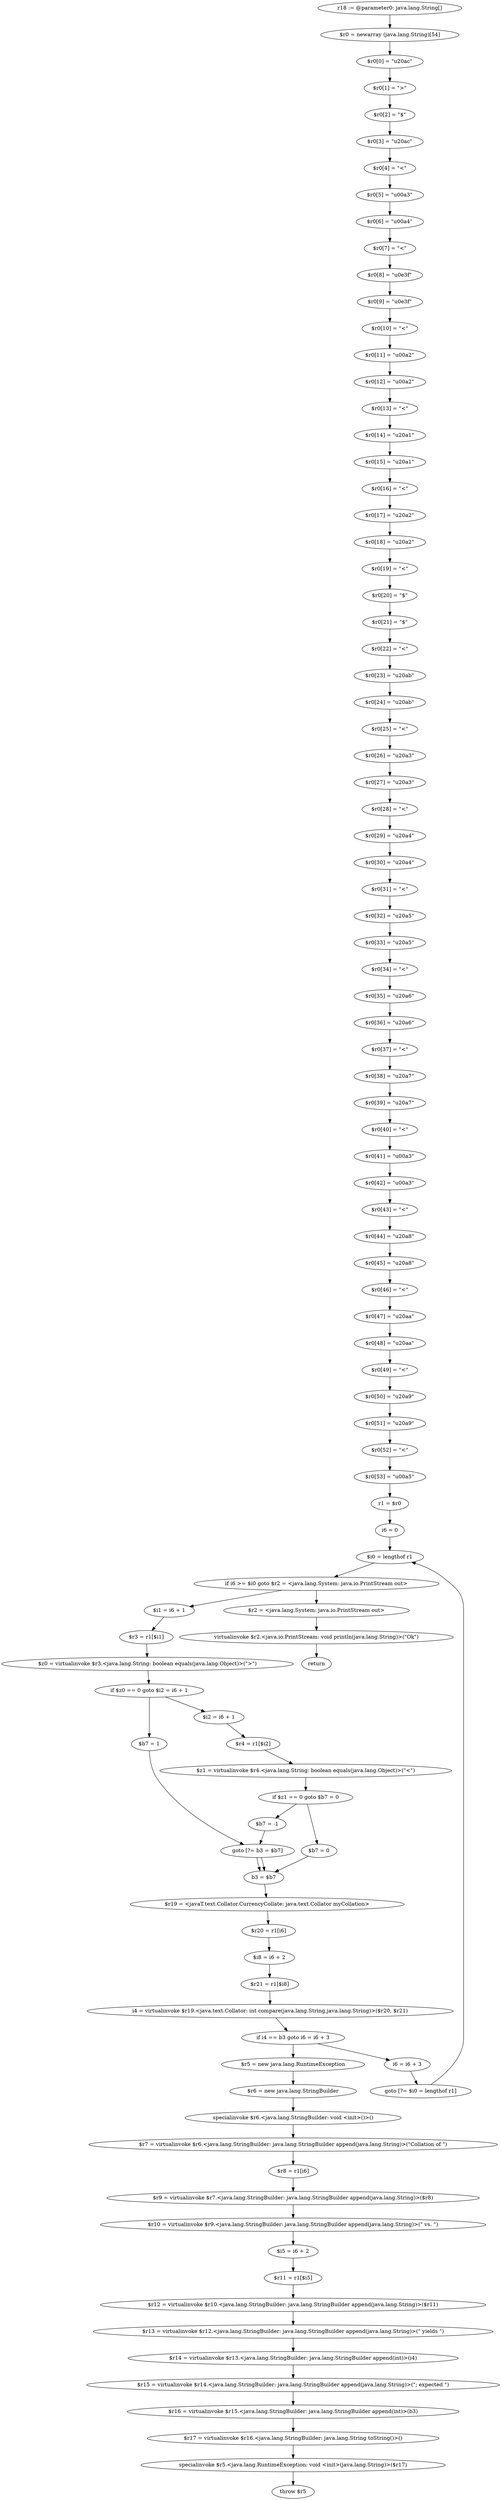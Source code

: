 digraph "unitGraph" {
    "r18 := @parameter0: java.lang.String[]"
    "$r0 = newarray (java.lang.String)[54]"
    "$r0[0] = \"\u20ac\""
    "$r0[1] = \">\""
    "$r0[2] = \"$\""
    "$r0[3] = \"\u20ac\""
    "$r0[4] = \"<\""
    "$r0[5] = \"\u00a3\""
    "$r0[6] = \"\u00a4\""
    "$r0[7] = \"<\""
    "$r0[8] = \"\u0e3f\""
    "$r0[9] = \"\u0e3f\""
    "$r0[10] = \"<\""
    "$r0[11] = \"\u00a2\""
    "$r0[12] = \"\u00a2\""
    "$r0[13] = \"<\""
    "$r0[14] = \"\u20a1\""
    "$r0[15] = \"\u20a1\""
    "$r0[16] = \"<\""
    "$r0[17] = \"\u20a2\""
    "$r0[18] = \"\u20a2\""
    "$r0[19] = \"<\""
    "$r0[20] = \"$\""
    "$r0[21] = \"$\""
    "$r0[22] = \"<\""
    "$r0[23] = \"\u20ab\""
    "$r0[24] = \"\u20ab\""
    "$r0[25] = \"<\""
    "$r0[26] = \"\u20a3\""
    "$r0[27] = \"\u20a3\""
    "$r0[28] = \"<\""
    "$r0[29] = \"\u20a4\""
    "$r0[30] = \"\u20a4\""
    "$r0[31] = \"<\""
    "$r0[32] = \"\u20a5\""
    "$r0[33] = \"\u20a5\""
    "$r0[34] = \"<\""
    "$r0[35] = \"\u20a6\""
    "$r0[36] = \"\u20a6\""
    "$r0[37] = \"<\""
    "$r0[38] = \"\u20a7\""
    "$r0[39] = \"\u20a7\""
    "$r0[40] = \"<\""
    "$r0[41] = \"\u00a3\""
    "$r0[42] = \"\u00a3\""
    "$r0[43] = \"<\""
    "$r0[44] = \"\u20a8\""
    "$r0[45] = \"\u20a8\""
    "$r0[46] = \"<\""
    "$r0[47] = \"\u20aa\""
    "$r0[48] = \"\u20aa\""
    "$r0[49] = \"<\""
    "$r0[50] = \"\u20a9\""
    "$r0[51] = \"\u20a9\""
    "$r0[52] = \"<\""
    "$r0[53] = \"\u00a5\""
    "r1 = $r0"
    "i6 = 0"
    "$i0 = lengthof r1"
    "if i6 >= $i0 goto $r2 = <java.lang.System: java.io.PrintStream out>"
    "$i1 = i6 + 1"
    "$r3 = r1[$i1]"
    "$z0 = virtualinvoke $r3.<java.lang.String: boolean equals(java.lang.Object)>(\">\")"
    "if $z0 == 0 goto $i2 = i6 + 1"
    "$b7 = 1"
    "goto [?= b3 = $b7]"
    "$i2 = i6 + 1"
    "$r4 = r1[$i2]"
    "$z1 = virtualinvoke $r4.<java.lang.String: boolean equals(java.lang.Object)>(\"<\")"
    "if $z1 == 0 goto $b7 = 0"
    "$b7 = -1"
    "$b7 = 0"
    "b3 = $b7"
    "$r19 = <javaT.text.Collator.CurrencyCollate: java.text.Collator myCollation>"
    "$r20 = r1[i6]"
    "$i8 = i6 + 2"
    "$r21 = r1[$i8]"
    "i4 = virtualinvoke $r19.<java.text.Collator: int compare(java.lang.String,java.lang.String)>($r20, $r21)"
    "if i4 == b3 goto i6 = i6 + 3"
    "$r5 = new java.lang.RuntimeException"
    "$r6 = new java.lang.StringBuilder"
    "specialinvoke $r6.<java.lang.StringBuilder: void <init>()>()"
    "$r7 = virtualinvoke $r6.<java.lang.StringBuilder: java.lang.StringBuilder append(java.lang.String)>(\"Collation of \")"
    "$r8 = r1[i6]"
    "$r9 = virtualinvoke $r7.<java.lang.StringBuilder: java.lang.StringBuilder append(java.lang.String)>($r8)"
    "$r10 = virtualinvoke $r9.<java.lang.StringBuilder: java.lang.StringBuilder append(java.lang.String)>(\" vs. \")"
    "$i5 = i6 + 2"
    "$r11 = r1[$i5]"
    "$r12 = virtualinvoke $r10.<java.lang.StringBuilder: java.lang.StringBuilder append(java.lang.String)>($r11)"
    "$r13 = virtualinvoke $r12.<java.lang.StringBuilder: java.lang.StringBuilder append(java.lang.String)>(\" yields \")"
    "$r14 = virtualinvoke $r13.<java.lang.StringBuilder: java.lang.StringBuilder append(int)>(i4)"
    "$r15 = virtualinvoke $r14.<java.lang.StringBuilder: java.lang.StringBuilder append(java.lang.String)>(\"; expected \")"
    "$r16 = virtualinvoke $r15.<java.lang.StringBuilder: java.lang.StringBuilder append(int)>(b3)"
    "$r17 = virtualinvoke $r16.<java.lang.StringBuilder: java.lang.String toString()>()"
    "specialinvoke $r5.<java.lang.RuntimeException: void <init>(java.lang.String)>($r17)"
    "throw $r5"
    "i6 = i6 + 3"
    "goto [?= $i0 = lengthof r1]"
    "$r2 = <java.lang.System: java.io.PrintStream out>"
    "virtualinvoke $r2.<java.io.PrintStream: void println(java.lang.String)>(\"Ok\")"
    "return"
    "r18 := @parameter0: java.lang.String[]"->"$r0 = newarray (java.lang.String)[54]";
    "$r0 = newarray (java.lang.String)[54]"->"$r0[0] = \"\u20ac\"";
    "$r0[0] = \"\u20ac\""->"$r0[1] = \">\"";
    "$r0[1] = \">\""->"$r0[2] = \"$\"";
    "$r0[2] = \"$\""->"$r0[3] = \"\u20ac\"";
    "$r0[3] = \"\u20ac\""->"$r0[4] = \"<\"";
    "$r0[4] = \"<\""->"$r0[5] = \"\u00a3\"";
    "$r0[5] = \"\u00a3\""->"$r0[6] = \"\u00a4\"";
    "$r0[6] = \"\u00a4\""->"$r0[7] = \"<\"";
    "$r0[7] = \"<\""->"$r0[8] = \"\u0e3f\"";
    "$r0[8] = \"\u0e3f\""->"$r0[9] = \"\u0e3f\"";
    "$r0[9] = \"\u0e3f\""->"$r0[10] = \"<\"";
    "$r0[10] = \"<\""->"$r0[11] = \"\u00a2\"";
    "$r0[11] = \"\u00a2\""->"$r0[12] = \"\u00a2\"";
    "$r0[12] = \"\u00a2\""->"$r0[13] = \"<\"";
    "$r0[13] = \"<\""->"$r0[14] = \"\u20a1\"";
    "$r0[14] = \"\u20a1\""->"$r0[15] = \"\u20a1\"";
    "$r0[15] = \"\u20a1\""->"$r0[16] = \"<\"";
    "$r0[16] = \"<\""->"$r0[17] = \"\u20a2\"";
    "$r0[17] = \"\u20a2\""->"$r0[18] = \"\u20a2\"";
    "$r0[18] = \"\u20a2\""->"$r0[19] = \"<\"";
    "$r0[19] = \"<\""->"$r0[20] = \"$\"";
    "$r0[20] = \"$\""->"$r0[21] = \"$\"";
    "$r0[21] = \"$\""->"$r0[22] = \"<\"";
    "$r0[22] = \"<\""->"$r0[23] = \"\u20ab\"";
    "$r0[23] = \"\u20ab\""->"$r0[24] = \"\u20ab\"";
    "$r0[24] = \"\u20ab\""->"$r0[25] = \"<\"";
    "$r0[25] = \"<\""->"$r0[26] = \"\u20a3\"";
    "$r0[26] = \"\u20a3\""->"$r0[27] = \"\u20a3\"";
    "$r0[27] = \"\u20a3\""->"$r0[28] = \"<\"";
    "$r0[28] = \"<\""->"$r0[29] = \"\u20a4\"";
    "$r0[29] = \"\u20a4\""->"$r0[30] = \"\u20a4\"";
    "$r0[30] = \"\u20a4\""->"$r0[31] = \"<\"";
    "$r0[31] = \"<\""->"$r0[32] = \"\u20a5\"";
    "$r0[32] = \"\u20a5\""->"$r0[33] = \"\u20a5\"";
    "$r0[33] = \"\u20a5\""->"$r0[34] = \"<\"";
    "$r0[34] = \"<\""->"$r0[35] = \"\u20a6\"";
    "$r0[35] = \"\u20a6\""->"$r0[36] = \"\u20a6\"";
    "$r0[36] = \"\u20a6\""->"$r0[37] = \"<\"";
    "$r0[37] = \"<\""->"$r0[38] = \"\u20a7\"";
    "$r0[38] = \"\u20a7\""->"$r0[39] = \"\u20a7\"";
    "$r0[39] = \"\u20a7\""->"$r0[40] = \"<\"";
    "$r0[40] = \"<\""->"$r0[41] = \"\u00a3\"";
    "$r0[41] = \"\u00a3\""->"$r0[42] = \"\u00a3\"";
    "$r0[42] = \"\u00a3\""->"$r0[43] = \"<\"";
    "$r0[43] = \"<\""->"$r0[44] = \"\u20a8\"";
    "$r0[44] = \"\u20a8\""->"$r0[45] = \"\u20a8\"";
    "$r0[45] = \"\u20a8\""->"$r0[46] = \"<\"";
    "$r0[46] = \"<\""->"$r0[47] = \"\u20aa\"";
    "$r0[47] = \"\u20aa\""->"$r0[48] = \"\u20aa\"";
    "$r0[48] = \"\u20aa\""->"$r0[49] = \"<\"";
    "$r0[49] = \"<\""->"$r0[50] = \"\u20a9\"";
    "$r0[50] = \"\u20a9\""->"$r0[51] = \"\u20a9\"";
    "$r0[51] = \"\u20a9\""->"$r0[52] = \"<\"";
    "$r0[52] = \"<\""->"$r0[53] = \"\u00a5\"";
    "$r0[53] = \"\u00a5\""->"r1 = $r0";
    "r1 = $r0"->"i6 = 0";
    "i6 = 0"->"$i0 = lengthof r1";
    "$i0 = lengthof r1"->"if i6 >= $i0 goto $r2 = <java.lang.System: java.io.PrintStream out>";
    "if i6 >= $i0 goto $r2 = <java.lang.System: java.io.PrintStream out>"->"$i1 = i6 + 1";
    "if i6 >= $i0 goto $r2 = <java.lang.System: java.io.PrintStream out>"->"$r2 = <java.lang.System: java.io.PrintStream out>";
    "$i1 = i6 + 1"->"$r3 = r1[$i1]";
    "$r3 = r1[$i1]"->"$z0 = virtualinvoke $r3.<java.lang.String: boolean equals(java.lang.Object)>(\">\")";
    "$z0 = virtualinvoke $r3.<java.lang.String: boolean equals(java.lang.Object)>(\">\")"->"if $z0 == 0 goto $i2 = i6 + 1";
    "if $z0 == 0 goto $i2 = i6 + 1"->"$b7 = 1";
    "if $z0 == 0 goto $i2 = i6 + 1"->"$i2 = i6 + 1";
    "$b7 = 1"->"goto [?= b3 = $b7]";
    "goto [?= b3 = $b7]"->"b3 = $b7";
    "$i2 = i6 + 1"->"$r4 = r1[$i2]";
    "$r4 = r1[$i2]"->"$z1 = virtualinvoke $r4.<java.lang.String: boolean equals(java.lang.Object)>(\"<\")";
    "$z1 = virtualinvoke $r4.<java.lang.String: boolean equals(java.lang.Object)>(\"<\")"->"if $z1 == 0 goto $b7 = 0";
    "if $z1 == 0 goto $b7 = 0"->"$b7 = -1";
    "if $z1 == 0 goto $b7 = 0"->"$b7 = 0";
    "$b7 = -1"->"goto [?= b3 = $b7]";
    "goto [?= b3 = $b7]"->"b3 = $b7";
    "$b7 = 0"->"b3 = $b7";
    "b3 = $b7"->"$r19 = <javaT.text.Collator.CurrencyCollate: java.text.Collator myCollation>";
    "$r19 = <javaT.text.Collator.CurrencyCollate: java.text.Collator myCollation>"->"$r20 = r1[i6]";
    "$r20 = r1[i6]"->"$i8 = i6 + 2";
    "$i8 = i6 + 2"->"$r21 = r1[$i8]";
    "$r21 = r1[$i8]"->"i4 = virtualinvoke $r19.<java.text.Collator: int compare(java.lang.String,java.lang.String)>($r20, $r21)";
    "i4 = virtualinvoke $r19.<java.text.Collator: int compare(java.lang.String,java.lang.String)>($r20, $r21)"->"if i4 == b3 goto i6 = i6 + 3";
    "if i4 == b3 goto i6 = i6 + 3"->"$r5 = new java.lang.RuntimeException";
    "if i4 == b3 goto i6 = i6 + 3"->"i6 = i6 + 3";
    "$r5 = new java.lang.RuntimeException"->"$r6 = new java.lang.StringBuilder";
    "$r6 = new java.lang.StringBuilder"->"specialinvoke $r6.<java.lang.StringBuilder: void <init>()>()";
    "specialinvoke $r6.<java.lang.StringBuilder: void <init>()>()"->"$r7 = virtualinvoke $r6.<java.lang.StringBuilder: java.lang.StringBuilder append(java.lang.String)>(\"Collation of \")";
    "$r7 = virtualinvoke $r6.<java.lang.StringBuilder: java.lang.StringBuilder append(java.lang.String)>(\"Collation of \")"->"$r8 = r1[i6]";
    "$r8 = r1[i6]"->"$r9 = virtualinvoke $r7.<java.lang.StringBuilder: java.lang.StringBuilder append(java.lang.String)>($r8)";
    "$r9 = virtualinvoke $r7.<java.lang.StringBuilder: java.lang.StringBuilder append(java.lang.String)>($r8)"->"$r10 = virtualinvoke $r9.<java.lang.StringBuilder: java.lang.StringBuilder append(java.lang.String)>(\" vs. \")";
    "$r10 = virtualinvoke $r9.<java.lang.StringBuilder: java.lang.StringBuilder append(java.lang.String)>(\" vs. \")"->"$i5 = i6 + 2";
    "$i5 = i6 + 2"->"$r11 = r1[$i5]";
    "$r11 = r1[$i5]"->"$r12 = virtualinvoke $r10.<java.lang.StringBuilder: java.lang.StringBuilder append(java.lang.String)>($r11)";
    "$r12 = virtualinvoke $r10.<java.lang.StringBuilder: java.lang.StringBuilder append(java.lang.String)>($r11)"->"$r13 = virtualinvoke $r12.<java.lang.StringBuilder: java.lang.StringBuilder append(java.lang.String)>(\" yields \")";
    "$r13 = virtualinvoke $r12.<java.lang.StringBuilder: java.lang.StringBuilder append(java.lang.String)>(\" yields \")"->"$r14 = virtualinvoke $r13.<java.lang.StringBuilder: java.lang.StringBuilder append(int)>(i4)";
    "$r14 = virtualinvoke $r13.<java.lang.StringBuilder: java.lang.StringBuilder append(int)>(i4)"->"$r15 = virtualinvoke $r14.<java.lang.StringBuilder: java.lang.StringBuilder append(java.lang.String)>(\"; expected \")";
    "$r15 = virtualinvoke $r14.<java.lang.StringBuilder: java.lang.StringBuilder append(java.lang.String)>(\"; expected \")"->"$r16 = virtualinvoke $r15.<java.lang.StringBuilder: java.lang.StringBuilder append(int)>(b3)";
    "$r16 = virtualinvoke $r15.<java.lang.StringBuilder: java.lang.StringBuilder append(int)>(b3)"->"$r17 = virtualinvoke $r16.<java.lang.StringBuilder: java.lang.String toString()>()";
    "$r17 = virtualinvoke $r16.<java.lang.StringBuilder: java.lang.String toString()>()"->"specialinvoke $r5.<java.lang.RuntimeException: void <init>(java.lang.String)>($r17)";
    "specialinvoke $r5.<java.lang.RuntimeException: void <init>(java.lang.String)>($r17)"->"throw $r5";
    "i6 = i6 + 3"->"goto [?= $i0 = lengthof r1]";
    "goto [?= $i0 = lengthof r1]"->"$i0 = lengthof r1";
    "$r2 = <java.lang.System: java.io.PrintStream out>"->"virtualinvoke $r2.<java.io.PrintStream: void println(java.lang.String)>(\"Ok\")";
    "virtualinvoke $r2.<java.io.PrintStream: void println(java.lang.String)>(\"Ok\")"->"return";
}

